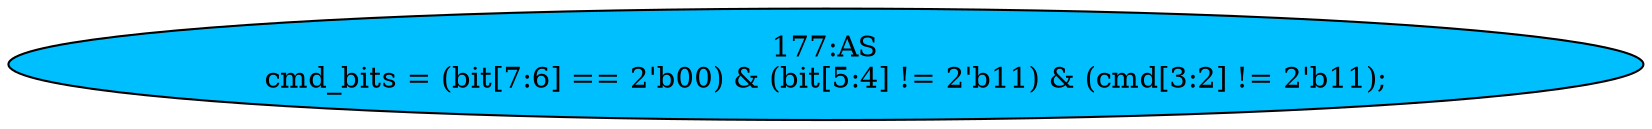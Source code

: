 strict digraph "" {
	node [label="\N"];
	"177:AS"	 [ast="<pyverilog.vparser.ast.Assign object at 0x7fe536c99e90>",
		def_var="['cmd_bits']",
		fillcolor=deepskyblue,
		label="177:AS
cmd_bits = (bit[7:6] == 2'b00) & (bit[5:4] != 2'b11) & (cmd[3:2] != 2'b11);",
		statements="[]",
		style=filled,
		typ=Assign,
		use_var="['bit', 'bit', 'cmd']"];
}
